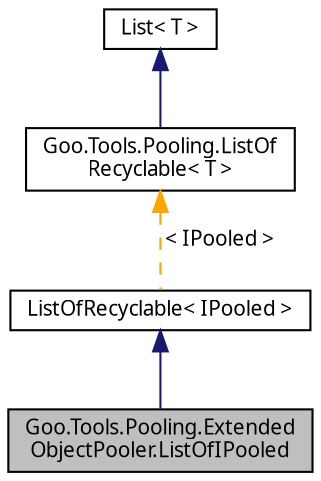 digraph "Goo.Tools.Pooling.ExtendedObjectPooler.ListOfIPooled"
{
 // LATEX_PDF_SIZE
  edge [fontname="Calibrii",fontsize="10",labelfontname="Calibrii",labelfontsize="10"];
  node [fontname="Calibrii",fontsize="10",shape=record];
  Node1 [label="Goo.Tools.Pooling.Extended\lObjectPooler.ListOfIPooled",height=0.2,width=0.4,color="black", fillcolor="grey75", style="filled", fontcolor="black",tooltip=" "];
  Node2 -> Node1 [dir="back",color="midnightblue",fontsize="10",style="solid",fontname="Calibrii"];
  Node2 [label="ListOfRecyclable\< IPooled \>",height=0.2,width=0.4,color="black", fillcolor="white", style="filled",URL="$dd/d78/classGoo_1_1Tools_1_1Pooling_1_1ListOfRecyclable.html",tooltip=" "];
  Node3 -> Node2 [dir="back",color="orange",fontsize="10",style="dashed",label=" \< IPooled \>" ,fontname="Calibrii"];
  Node3 [label="Goo.Tools.Pooling.ListOf\lRecyclable\< T \>",height=0.2,width=0.4,color="black", fillcolor="white", style="filled",URL="$dd/d78/classGoo_1_1Tools_1_1Pooling_1_1ListOfRecyclable.html",tooltip=" "];
  Node4 -> Node3 [dir="back",color="midnightblue",fontsize="10",style="solid",fontname="Calibrii"];
  Node4 [label="List\< T \>",height=0.2,width=0.4,color="black", fillcolor="white", style="filled",tooltip=" "];
}
